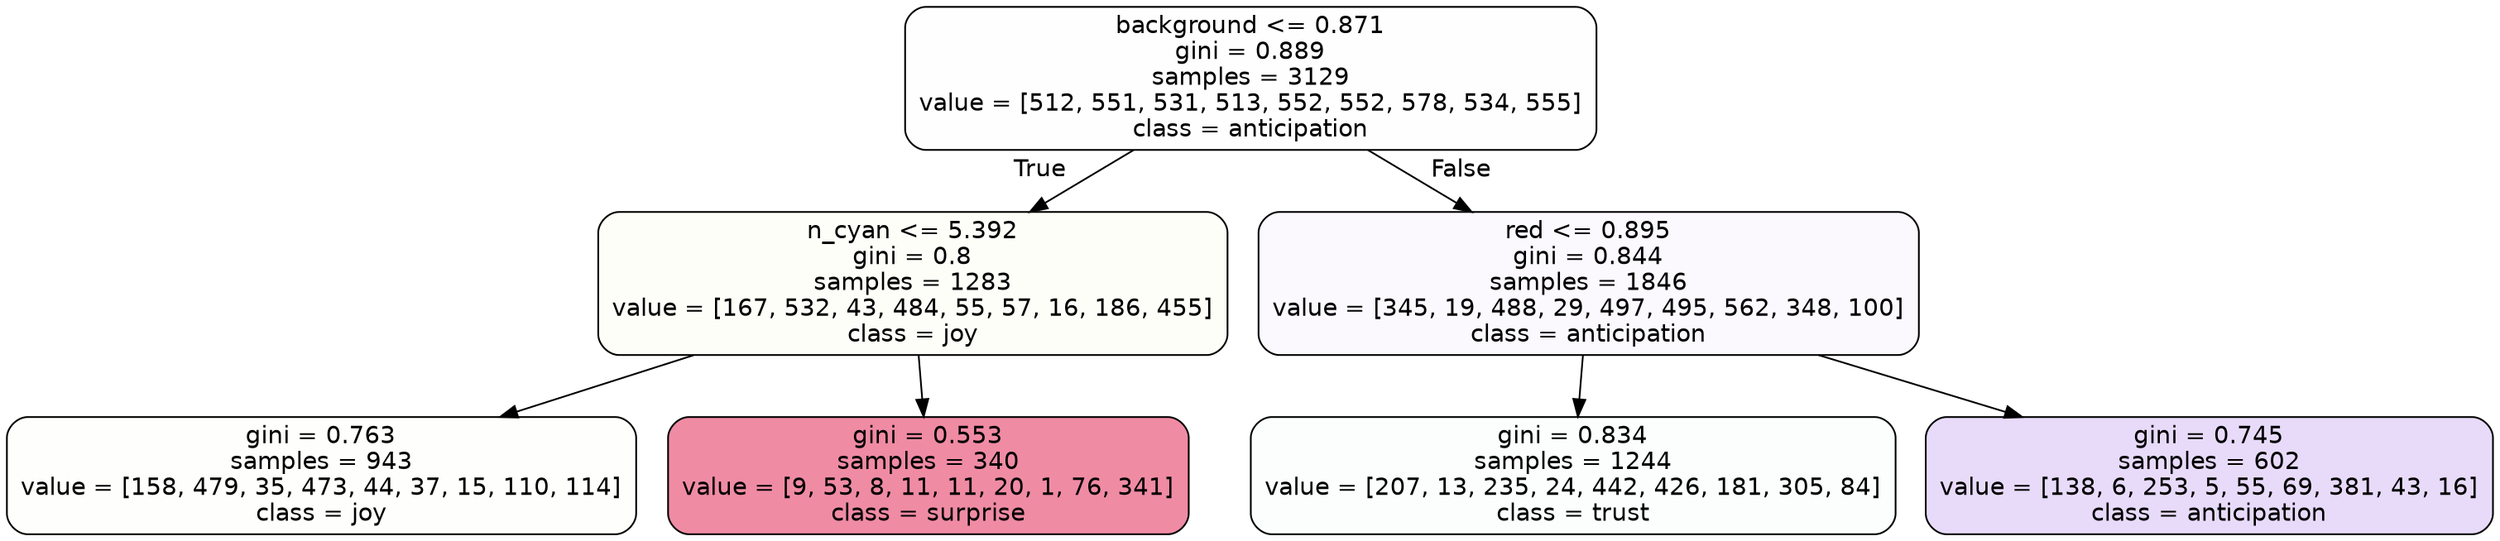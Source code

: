 digraph Tree {
node [shape=box, style="filled, rounded", color="black", fontname=helvetica] ;
edge [fontname=helvetica] ;
0 [label="background <= 0.871\ngini = 0.889\nsamples = 3129\nvalue = [512, 551, 531, 513, 552, 552, 578, 534, 555]\nclass = anticipation", fillcolor="#8139e501"] ;
1 [label="n_cyan <= 5.392\ngini = 0.8\nsamples = 1283\nvalue = [167, 532, 43, 484, 55, 57, 16, 186, 455]\nclass = joy", fillcolor="#d7e53908"] ;
0 -> 1 [labeldistance=2.5, labelangle=45, headlabel="True"] ;
2 [label="gini = 0.763\nsamples = 943\nvalue = [158, 479, 35, 473, 44, 37, 15, 110, 114]\nclass = joy", fillcolor="#d7e53902"] ;
1 -> 2 ;
3 [label="gini = 0.553\nsamples = 340\nvalue = [9, 53, 8, 11, 11, 20, 1, 76, 341]\nclass = surprise", fillcolor="#e5396495"] ;
1 -> 3 ;
4 [label="red <= 0.895\ngini = 0.844\nsamples = 1846\nvalue = [345, 19, 488, 29, 497, 495, 562, 348, 100]\nclass = anticipation", fillcolor="#8139e507"] ;
0 -> 4 [labeldistance=2.5, labelangle=-45, headlabel="False"] ;
5 [label="gini = 0.834\nsamples = 1244\nvalue = [207, 13, 235, 24, 442, 426, 181, 305, 84]\nclass = trust", fillcolor="#39d7e503"] ;
4 -> 5 ;
6 [label="gini = 0.745\nsamples = 602\nvalue = [138, 6, 253, 5, 55, 69, 381, 43, 16]\nclass = anticipation", fillcolor="#8139e52e"] ;
4 -> 6 ;
}
